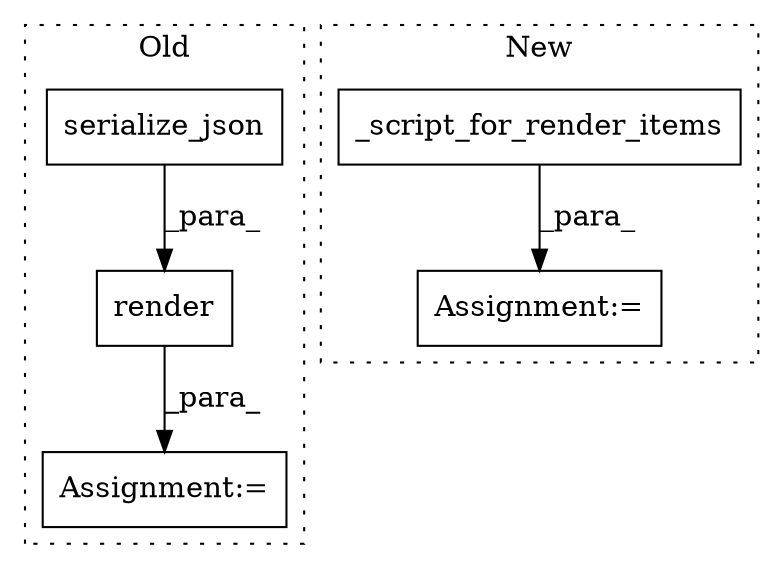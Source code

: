 digraph G {
subgraph cluster0 {
1 [label="serialize_json" a="32" s="12500,12524" l="15,1" shape="box"];
4 [label="render" a="32" s="12470,12554" l="7,1" shape="box"];
5 [label="Assignment:=" a="7" s="12425" l="1" shape="box"];
label = "Old";
style="dotted";
}
subgraph cluster1 {
2 [label="_script_for_render_items" a="32" s="12302,12363" l="25,1" shape="box"];
3 [label="Assignment:=" a="7" s="12301" l="1" shape="box"];
label = "New";
style="dotted";
}
1 -> 4 [label="_para_"];
2 -> 3 [label="_para_"];
4 -> 5 [label="_para_"];
}
